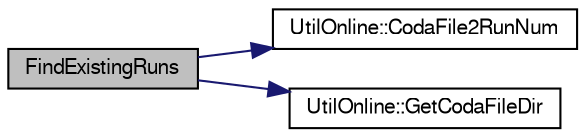 digraph "FindExistingRuns"
{
  bgcolor="transparent";
  edge [fontname="FreeSans",fontsize="10",labelfontname="FreeSans",labelfontsize="10"];
  node [fontname="FreeSans",fontsize="10",shape=record];
  rankdir="LR";
  Node1 [label="FindExistingRuns",height=0.2,width=0.4,color="black", fillcolor="grey75", style="filled" fontcolor="black"];
  Node1 -> Node2 [color="midnightblue",fontsize="10",style="solid",fontname="FreeSans"];
  Node2 [label="UtilOnline::CodaFile2RunNum",height=0.2,width=0.4,color="black",URL="$df/da2/classUtilOnline.html#a3a5c3dd313ba7872494d6ec35b1615f3",tooltip="Convert the name of a Coda file to its run number. "];
  Node1 -> Node3 [color="midnightblue",fontsize="10",style="solid",fontname="FreeSans"];
  Node3 [label="UtilOnline::GetCodaFileDir",height=0.2,width=0.4,color="black",URL="$df/da2/classUtilOnline.html#a4cf9e0ff905fd4ededb1a1ab43ad8fb7"];
}
